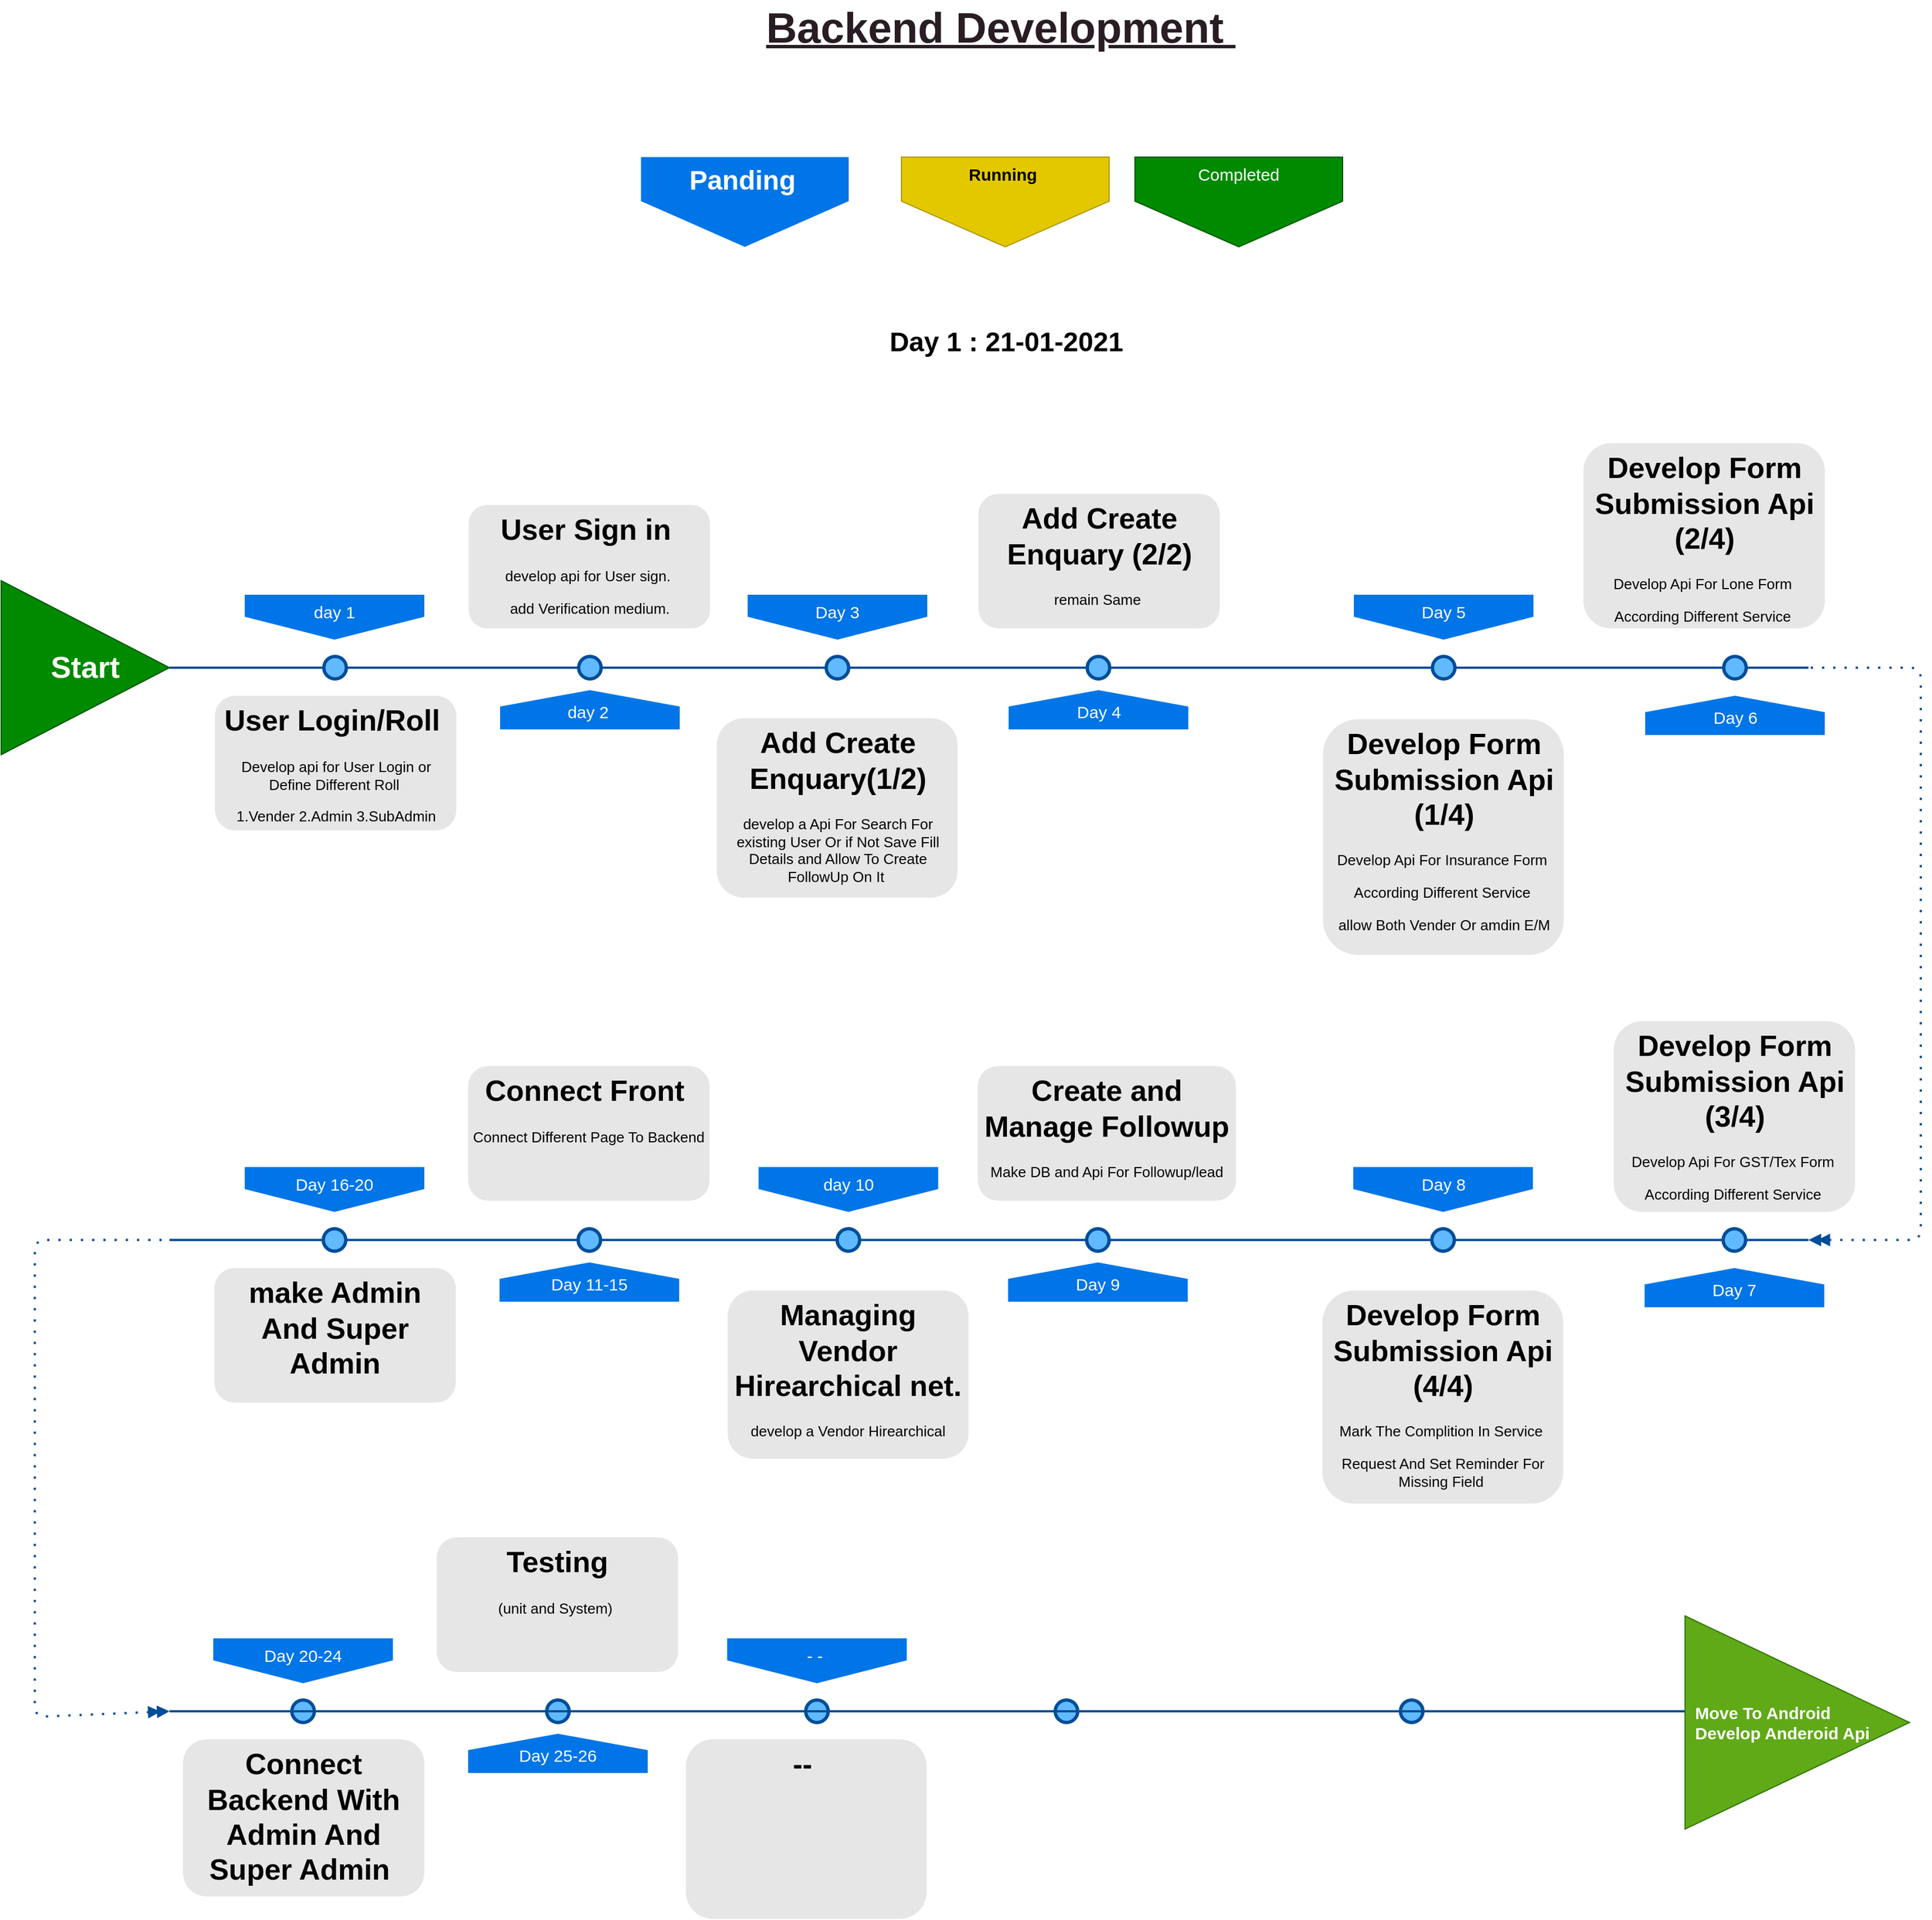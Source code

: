 <mxfile version="16.4.3" type="github">
  <diagram name="Page-1" id="82e54ff1-d628-8f03-85c4-9753963a91cd">
    <mxGraphModel dx="3563" dy="2136" grid="1" gridSize="10" guides="1" tooltips="1" connect="1" arrows="1" fold="1" page="1" pageScale="1" pageWidth="1100" pageHeight="850" background="none" math="0" shadow="0">
      <root>
        <mxCell id="0" />
        <mxCell id="1" parent="0" />
        <mxCell id="4ec97bd9e5d20128-1" value="" style="line;strokeWidth=2;html=1;fillColor=default;fontSize=28;fontColor=#004D99;strokeColor=#004D99;" parent="1" vertex="1">
          <mxGeometry x="80" y="400" width="1460" height="10" as="geometry" />
        </mxCell>
        <mxCell id="4ec97bd9e5d20128-5" value="day 1" style="shape=offPageConnector;whiteSpace=wrap;html=1;fillColor=#0075E8;fontSize=15;fontColor=#FFFFFF;size=0.509;verticalAlign=top;strokeColor=none;" parent="1" vertex="1">
          <mxGeometry x="147" y="340" width="160" height="40" as="geometry" />
        </mxCell>
        <mxCell id="4ec97bd9e5d20128-6" value="Day 5" style="shape=offPageConnector;whiteSpace=wrap;html=1;fillColor=#0075E8;fontSize=15;fontColor=#FFFFFF;size=0.509;verticalAlign=top;strokeColor=none;" parent="1" vertex="1">
          <mxGeometry x="1135" y="340" width="160" height="40" as="geometry" />
        </mxCell>
        <mxCell id="4ec97bd9e5d20128-7" value="day 2&amp;nbsp;" style="shape=offPageConnector;whiteSpace=wrap;html=1;fillColor=#0075E8;fontSize=15;fontColor=#FFFFFF;size=0.418;flipV=1;verticalAlign=bottom;strokeColor=none;spacingBottom=4;" parent="1" vertex="1">
          <mxGeometry x="374.5" y="425" width="160" height="35" as="geometry" />
        </mxCell>
        <mxCell id="4ec97bd9e5d20128-8" value="&lt;span&gt;Day 4&lt;/span&gt;" style="shape=offPageConnector;whiteSpace=wrap;html=1;fillColor=#0075E8;fontSize=15;fontColor=#FFFFFF;size=0.418;flipV=1;verticalAlign=bottom;strokeColor=none;spacingBottom=4;" parent="1" vertex="1">
          <mxGeometry x="827.5" y="425" width="160" height="35" as="geometry" />
        </mxCell>
        <mxCell id="4ec97bd9e5d20128-9" value="" style="ellipse;whiteSpace=wrap;html=1;fillColor=#61BAFF;fontSize=28;fontColor=#004D99;strokeWidth=3;strokeColor=#004D99;" parent="1" vertex="1">
          <mxGeometry x="217.5" y="395" width="20" height="20" as="geometry" />
        </mxCell>
        <mxCell id="4ec97bd9e5d20128-10" value="" style="ellipse;whiteSpace=wrap;html=1;fillColor=#61BAFF;fontSize=28;fontColor=#004D99;strokeWidth=3;strokeColor=#004D99;" parent="1" vertex="1">
          <mxGeometry x="444.5" y="395" width="20" height="20" as="geometry" />
        </mxCell>
        <mxCell id="4ec97bd9e5d20128-11" value="" style="ellipse;whiteSpace=wrap;html=1;fillColor=#61BAFF;fontSize=28;fontColor=#004D99;strokeWidth=3;strokeColor=#004D99;" parent="1" vertex="1">
          <mxGeometry x="1205" y="395" width="20" height="20" as="geometry" />
        </mxCell>
        <mxCell id="4ec97bd9e5d20128-13" value="" style="ellipse;whiteSpace=wrap;html=1;fillColor=#61BAFF;fontSize=28;fontColor=#004D99;strokeWidth=3;strokeColor=#004D99;" parent="1" vertex="1">
          <mxGeometry x="897.5" y="395" width="20" height="20" as="geometry" />
        </mxCell>
        <mxCell id="4ec97bd9e5d20128-14" value="&lt;h1&gt;User Login/Roll&amp;nbsp;&lt;/h1&gt;&lt;p&gt;Develop api for User Login or Define Different Roll&amp;nbsp;&lt;/p&gt;&lt;p&gt;1.Vender 2.Admin 3.SubAdmin&lt;/p&gt;" style="text;html=1;spacing=5;spacingTop=-20;whiteSpace=wrap;overflow=hidden;strokeColor=none;strokeWidth=3;fillColor=#E6E6E6;fontSize=13;fontColor=#000000;align=center;rounded=1;" parent="1" vertex="1">
          <mxGeometry x="120.5" y="430" width="215" height="120" as="geometry" />
        </mxCell>
        <mxCell id="4ec97bd9e5d20128-16" value="&lt;h1&gt;User Sign in&amp;nbsp;&lt;/h1&gt;&lt;p&gt;develop api for User sign.&amp;nbsp;&lt;/p&gt;&lt;p&gt;add Verification medium.&lt;/p&gt;" style="text;html=1;spacing=5;spacingTop=-20;whiteSpace=wrap;overflow=hidden;strokeColor=none;strokeWidth=3;fillColor=#E6E6E6;fontSize=13;fontColor=#000000;align=center;rounded=1;" parent="1" vertex="1">
          <mxGeometry x="346.5" y="260" width="215" height="110" as="geometry" />
        </mxCell>
        <mxCell id="4ec97bd9e5d20128-17" value="&lt;h1&gt;Develop Form Submission Api (1/4)&lt;/h1&gt;&lt;p&gt;Develop Api For Insurance Form&amp;nbsp;&lt;/p&gt;&lt;p&gt;According Different Service&amp;nbsp;&lt;/p&gt;&lt;p&gt;allow Both Vender Or amdin E/M&lt;/p&gt;" style="text;html=1;spacing=5;spacingTop=-20;whiteSpace=wrap;overflow=hidden;strokeColor=none;strokeWidth=3;fillColor=#E6E6E6;fontSize=13;fontColor=#000000;align=center;rounded=1;" parent="1" vertex="1">
          <mxGeometry x="1107.5" y="451" width="214.5" height="210" as="geometry" />
        </mxCell>
        <mxCell id="4ec97bd9e5d20128-18" value="&lt;h1&gt;Add Create Enquary (2/2)&lt;/h1&gt;&lt;p&gt;remain Same&amp;nbsp;&lt;/p&gt;" style="text;html=1;spacing=5;spacingTop=-20;whiteSpace=wrap;overflow=hidden;strokeColor=none;strokeWidth=3;fillColor=#E6E6E6;fontSize=13;fontColor=#000000;align=center;rounded=1;" parent="1" vertex="1">
          <mxGeometry x="800.5" y="250" width="215" height="120" as="geometry" />
        </mxCell>
        <mxCell id="hN0ZOMY8nhzSHphKRqcB-3" value="Day 6" style="shape=offPageConnector;whiteSpace=wrap;html=1;fillColor=#0075E8;fontSize=15;fontColor=#FFFFFF;size=0.418;flipV=1;verticalAlign=bottom;strokeColor=none;spacingBottom=4;" parent="1" vertex="1">
          <mxGeometry x="1394.5" y="430" width="160" height="35" as="geometry" />
        </mxCell>
        <mxCell id="hN0ZOMY8nhzSHphKRqcB-4" value="" style="ellipse;whiteSpace=wrap;html=1;fillColor=#61BAFF;fontSize=28;fontColor=#004D99;strokeWidth=3;strokeColor=#004D99;" parent="1" vertex="1">
          <mxGeometry x="1464.5" y="395" width="20" height="20" as="geometry" />
        </mxCell>
        <mxCell id="hN0ZOMY8nhzSHphKRqcB-5" value="&lt;h1&gt;Develop Form Submission Api (2/4)&lt;/h1&gt;&lt;h1&gt;&lt;p style=&quot;font-size: 13px ; font-weight: 400&quot;&gt;Develop Api For Lone Form&amp;nbsp;&lt;/p&gt;&lt;p style=&quot;font-size: 13px ; font-weight: 400&quot;&gt;According Different Service&amp;nbsp;&lt;/p&gt;&lt;/h1&gt;" style="text;html=1;spacing=5;spacingTop=-20;whiteSpace=wrap;overflow=hidden;strokeColor=none;strokeWidth=3;fillColor=#E6E6E6;fontSize=13;fontColor=#000000;align=center;rounded=1;" parent="1" vertex="1">
          <mxGeometry x="1339.5" y="205" width="215" height="165" as="geometry" />
        </mxCell>
        <mxCell id="hN0ZOMY8nhzSHphKRqcB-15" value="" style="line;strokeWidth=2;html=1;fillColor=none;fontSize=28;fontColor=#004D99;strokeColor=#004D99;" parent="1" vertex="1">
          <mxGeometry x="80" y="910" width="1460" height="10" as="geometry" />
        </mxCell>
        <mxCell id="hN0ZOMY8nhzSHphKRqcB-16" value="Day 16-20" style="shape=offPageConnector;whiteSpace=wrap;html=1;fillColor=#0075E8;fontSize=15;fontColor=#FFFFFF;size=0.509;verticalAlign=top;strokeColor=none;" parent="1" vertex="1">
          <mxGeometry x="147" y="850" width="160" height="40" as="geometry" />
        </mxCell>
        <mxCell id="hN0ZOMY8nhzSHphKRqcB-17" value="Day 8" style="shape=offPageConnector;whiteSpace=wrap;html=1;fillColor=#0075E8;fontSize=15;fontColor=#FFFFFF;size=0.509;verticalAlign=top;strokeColor=none;" parent="1" vertex="1">
          <mxGeometry x="1134.5" y="850" width="160" height="40" as="geometry" />
        </mxCell>
        <mxCell id="hN0ZOMY8nhzSHphKRqcB-18" value="Day 11-15" style="shape=offPageConnector;whiteSpace=wrap;html=1;fillColor=#0075E8;fontSize=15;fontColor=#FFFFFF;size=0.418;flipV=1;verticalAlign=bottom;strokeColor=none;spacingBottom=4;" parent="1" vertex="1">
          <mxGeometry x="374" y="935" width="160" height="35" as="geometry" />
        </mxCell>
        <mxCell id="hN0ZOMY8nhzSHphKRqcB-19" value="Day 9" style="shape=offPageConnector;whiteSpace=wrap;html=1;fillColor=#0075E8;fontSize=15;fontColor=#FFFFFF;size=0.418;flipV=1;verticalAlign=bottom;strokeColor=none;spacingBottom=4;" parent="1" vertex="1">
          <mxGeometry x="827" y="935" width="160" height="35" as="geometry" />
        </mxCell>
        <mxCell id="hN0ZOMY8nhzSHphKRqcB-20" value="" style="ellipse;whiteSpace=wrap;html=1;fillColor=#61BAFF;fontSize=28;fontColor=#004D99;strokeWidth=3;strokeColor=#004D99;" parent="1" vertex="1">
          <mxGeometry x="217" y="905" width="20" height="20" as="geometry" />
        </mxCell>
        <mxCell id="hN0ZOMY8nhzSHphKRqcB-21" value="" style="ellipse;whiteSpace=wrap;html=1;fillColor=#61BAFF;fontSize=28;fontColor=#004D99;strokeWidth=3;strokeColor=#004D99;" parent="1" vertex="1">
          <mxGeometry x="444" y="905" width="20" height="20" as="geometry" />
        </mxCell>
        <mxCell id="hN0ZOMY8nhzSHphKRqcB-22" value="" style="ellipse;whiteSpace=wrap;html=1;fillColor=#61BAFF;fontSize=28;fontColor=#004D99;strokeWidth=3;strokeColor=#004D99;" parent="1" vertex="1">
          <mxGeometry x="1204.5" y="905" width="20" height="20" as="geometry" />
        </mxCell>
        <mxCell id="hN0ZOMY8nhzSHphKRqcB-23" value="" style="ellipse;whiteSpace=wrap;html=1;fillColor=#61BAFF;fontSize=28;fontColor=#004D99;strokeWidth=3;strokeColor=#004D99;" parent="1" vertex="1">
          <mxGeometry x="897" y="905" width="20" height="20" as="geometry" />
        </mxCell>
        <mxCell id="hN0ZOMY8nhzSHphKRqcB-24" value="&lt;h1&gt;make Admin And Super Admin&lt;/h1&gt;" style="text;html=1;spacing=5;spacingTop=-20;whiteSpace=wrap;overflow=hidden;strokeColor=none;strokeWidth=3;fillColor=#E6E6E6;fontSize=13;fontColor=#000000;align=center;rounded=1;" parent="1" vertex="1">
          <mxGeometry x="120" y="940" width="215" height="120" as="geometry" />
        </mxCell>
        <mxCell id="hN0ZOMY8nhzSHphKRqcB-25" value="&lt;h1&gt;Connect Front&amp;nbsp;&lt;/h1&gt;&lt;p&gt;Connect Different Page To Backend&lt;/p&gt;" style="text;html=1;spacing=5;spacingTop=-20;whiteSpace=wrap;overflow=hidden;strokeColor=none;strokeWidth=3;fillColor=#E6E6E6;fontSize=13;fontColor=#000000;align=center;rounded=1;" parent="1" vertex="1">
          <mxGeometry x="346" y="760" width="215" height="120" as="geometry" />
        </mxCell>
        <mxCell id="hN0ZOMY8nhzSHphKRqcB-26" value="&lt;h1&gt;Develop Form Submission Api (4/4)&lt;/h1&gt;&lt;h1&gt;&lt;p style=&quot;font-size: 13px ; font-weight: 400&quot;&gt;Mark The Complition In Service&amp;nbsp;&lt;/p&gt;&lt;p style=&quot;font-size: 13px ; font-weight: 400&quot;&gt;Request And Set Reminder For Missing Field&amp;nbsp;&lt;/p&gt;&lt;/h1&gt;" style="text;html=1;spacing=5;spacingTop=-20;whiteSpace=wrap;overflow=hidden;strokeColor=none;strokeWidth=3;fillColor=#E6E6E6;fontSize=13;fontColor=#000000;align=center;rounded=1;" parent="1" vertex="1">
          <mxGeometry x="1107" y="960" width="214.5" height="190" as="geometry" />
        </mxCell>
        <mxCell id="hN0ZOMY8nhzSHphKRqcB-27" value="&lt;h1&gt;Create and Manage Followup&lt;/h1&gt;&lt;h1&gt;&lt;p style=&quot;font-size: 13px ; font-weight: 400&quot;&gt;Make DB and Api For Followup/lead&lt;/p&gt;&lt;/h1&gt;" style="text;html=1;spacing=5;spacingTop=-20;whiteSpace=wrap;overflow=hidden;strokeColor=none;strokeWidth=3;fillColor=#E6E6E6;fontSize=13;fontColor=#000000;align=center;rounded=1;" parent="1" vertex="1">
          <mxGeometry x="800" y="760" width="230" height="120" as="geometry" />
        </mxCell>
        <mxCell id="hN0ZOMY8nhzSHphKRqcB-28" value="Day 7" style="shape=offPageConnector;whiteSpace=wrap;html=1;fillColor=#0075E8;fontSize=15;fontColor=#FFFFFF;size=0.418;flipV=1;verticalAlign=bottom;strokeColor=none;spacingBottom=4;" parent="1" vertex="1">
          <mxGeometry x="1394" y="940" width="160" height="35" as="geometry" />
        </mxCell>
        <mxCell id="hN0ZOMY8nhzSHphKRqcB-29" value="" style="ellipse;whiteSpace=wrap;html=1;fillColor=#61BAFF;fontSize=28;fontColor=#004D99;strokeWidth=3;strokeColor=#004D99;" parent="1" vertex="1">
          <mxGeometry x="1464" y="905" width="20" height="20" as="geometry" />
        </mxCell>
        <mxCell id="hN0ZOMY8nhzSHphKRqcB-30" value="&lt;h1&gt;Develop Form Submission Api (3/4)&lt;/h1&gt;&lt;h1&gt;&lt;p style=&quot;font-size: 13px ; font-weight: 400&quot;&gt;Develop Api For GST/Tex Form&amp;nbsp;&lt;/p&gt;&lt;p style=&quot;font-size: 13px ; font-weight: 400&quot;&gt;According Different Service&amp;nbsp;&lt;/p&gt;&lt;/h1&gt;" style="text;html=1;spacing=5;spacingTop=-20;whiteSpace=wrap;overflow=hidden;strokeColor=none;strokeWidth=3;fillColor=#E6E6E6;fontSize=13;fontColor=#000000;align=center;rounded=1;" parent="1" vertex="1">
          <mxGeometry x="1366.5" y="720" width="215" height="170" as="geometry" />
        </mxCell>
        <mxCell id="hN0ZOMY8nhzSHphKRqcB-31" value="Day 3" style="shape=offPageConnector;whiteSpace=wrap;html=1;fillColor=#0075E8;fontSize=15;fontColor=#FFFFFF;size=0.509;verticalAlign=top;strokeColor=none;" parent="1" vertex="1">
          <mxGeometry x="595" y="340" width="160" height="40" as="geometry" />
        </mxCell>
        <mxCell id="hN0ZOMY8nhzSHphKRqcB-32" value="" style="ellipse;whiteSpace=wrap;html=1;fillColor=#61BAFF;fontSize=28;fontColor=#004D99;strokeWidth=3;strokeColor=#004D99;" parent="1" vertex="1">
          <mxGeometry x="665" y="395" width="20" height="20" as="geometry" />
        </mxCell>
        <mxCell id="hN0ZOMY8nhzSHphKRqcB-33" value="&lt;h1&gt;Add Create Enquary(1/2)&lt;/h1&gt;&lt;p&gt;develop a Api For Search For existing User Or if Not Save Fill Details and Allow To Create FollowUp On It&amp;nbsp;&lt;/p&gt;" style="text;html=1;spacing=5;spacingTop=-20;whiteSpace=wrap;overflow=hidden;strokeColor=none;strokeWidth=3;fillColor=#E6E6E6;fontSize=13;fontColor=#000000;align=center;rounded=1;" parent="1" vertex="1">
          <mxGeometry x="567.5" y="450" width="214.5" height="160" as="geometry" />
        </mxCell>
        <mxCell id="hN0ZOMY8nhzSHphKRqcB-34" value="day 10" style="shape=offPageConnector;whiteSpace=wrap;html=1;fillColor=#0075E8;fontSize=15;fontColor=#FFFFFF;size=0.509;verticalAlign=top;strokeColor=none;" parent="1" vertex="1">
          <mxGeometry x="604.75" y="850" width="160" height="40" as="geometry" />
        </mxCell>
        <mxCell id="hN0ZOMY8nhzSHphKRqcB-35" value="" style="ellipse;whiteSpace=wrap;html=1;fillColor=#61BAFF;fontSize=28;fontColor=#004D99;strokeWidth=3;strokeColor=#004D99;" parent="1" vertex="1">
          <mxGeometry x="674.75" y="905" width="20" height="20" as="geometry" />
        </mxCell>
        <mxCell id="hN0ZOMY8nhzSHphKRqcB-36" value="&lt;h1&gt;Managing Vendor Hirearchical net.&lt;/h1&gt;&lt;p&gt;develop a Vendor Hirearchical&lt;/p&gt;" style="text;html=1;spacing=5;spacingTop=-20;whiteSpace=wrap;overflow=hidden;strokeColor=none;strokeWidth=3;fillColor=#E6E6E6;fontSize=13;fontColor=#000000;align=center;rounded=1;" parent="1" vertex="1">
          <mxGeometry x="577.25" y="960" width="214.5" height="150" as="geometry" />
        </mxCell>
        <mxCell id="hN0ZOMY8nhzSHphKRqcB-37" value="Day 20-24" style="shape=offPageConnector;whiteSpace=wrap;html=1;fillColor=#0075E8;fontSize=15;fontColor=#FFFFFF;size=0.509;verticalAlign=top;strokeColor=none;" parent="1" vertex="1">
          <mxGeometry x="119" y="1270" width="160" height="40" as="geometry" />
        </mxCell>
        <mxCell id="hN0ZOMY8nhzSHphKRqcB-39" value="Day 25-26" style="shape=offPageConnector;whiteSpace=wrap;html=1;fillColor=#0075E8;fontSize=15;fontColor=#FFFFFF;size=0.418;flipV=1;verticalAlign=bottom;strokeColor=none;spacingBottom=4;" parent="1" vertex="1">
          <mxGeometry x="346" y="1355" width="160" height="35" as="geometry" />
        </mxCell>
        <mxCell id="hN0ZOMY8nhzSHphKRqcB-41" value="" style="ellipse;whiteSpace=wrap;html=1;fillColor=#61BAFF;fontSize=28;fontColor=#004D99;strokeWidth=3;strokeColor=#004D99;" parent="1" vertex="1">
          <mxGeometry x="189" y="1325" width="20" height="20" as="geometry" />
        </mxCell>
        <mxCell id="hN0ZOMY8nhzSHphKRqcB-42" value="" style="ellipse;whiteSpace=wrap;html=1;fillColor=#61BAFF;fontSize=28;fontColor=#004D99;strokeWidth=3;strokeColor=#004D99;" parent="1" vertex="1">
          <mxGeometry x="416" y="1325" width="20" height="20" as="geometry" />
        </mxCell>
        <mxCell id="hN0ZOMY8nhzSHphKRqcB-43" value="" style="ellipse;whiteSpace=wrap;html=1;fillColor=#61BAFF;fontSize=28;fontColor=#004D99;strokeWidth=3;strokeColor=#004D99;" parent="1" vertex="1">
          <mxGeometry x="1176.5" y="1325" width="20" height="20" as="geometry" />
        </mxCell>
        <mxCell id="hN0ZOMY8nhzSHphKRqcB-44" value="" style="ellipse;whiteSpace=wrap;html=1;fillColor=#61BAFF;fontSize=28;fontColor=#004D99;strokeWidth=3;strokeColor=#004D99;" parent="1" vertex="1">
          <mxGeometry x="869" y="1325" width="20" height="20" as="geometry" />
        </mxCell>
        <mxCell id="hN0ZOMY8nhzSHphKRqcB-45" value="&lt;h1&gt;Connect Backend With Admin And Super Admin&amp;nbsp;&lt;/h1&gt;" style="text;html=1;spacing=5;spacingTop=-20;whiteSpace=wrap;overflow=hidden;strokeColor=none;strokeWidth=3;fillColor=#E6E6E6;fontSize=13;fontColor=#000000;align=center;rounded=1;" parent="1" vertex="1">
          <mxGeometry x="92" y="1360" width="215" height="140" as="geometry" />
        </mxCell>
        <mxCell id="hN0ZOMY8nhzSHphKRqcB-46" value="&lt;h1&gt;&amp;nbsp;Testing&amp;nbsp;&lt;/h1&gt;&lt;div&gt;(unit and System)&amp;nbsp;&lt;/div&gt;" style="text;html=1;spacing=5;spacingTop=-20;whiteSpace=wrap;overflow=hidden;strokeColor=none;strokeWidth=3;fillColor=#E6E6E6;fontSize=13;fontColor=#000000;align=center;rounded=1;" parent="1" vertex="1">
          <mxGeometry x="318" y="1180" width="215" height="120" as="geometry" />
        </mxCell>
        <mxCell id="hN0ZOMY8nhzSHphKRqcB-50" value="" style="ellipse;whiteSpace=wrap;html=1;fillColor=#61BAFF;fontSize=28;fontColor=#004D99;strokeWidth=3;strokeColor=#004D99;" parent="1" vertex="1">
          <mxGeometry x="1436" y="1325" width="20" height="20" as="geometry" />
        </mxCell>
        <mxCell id="hN0ZOMY8nhzSHphKRqcB-52" value="- -&amp;nbsp;" style="shape=offPageConnector;whiteSpace=wrap;html=1;fillColor=#0075E8;fontSize=15;fontColor=#FFFFFF;size=0.509;verticalAlign=top;strokeColor=none;" parent="1" vertex="1">
          <mxGeometry x="576.75" y="1270" width="160" height="40" as="geometry" />
        </mxCell>
        <mxCell id="hN0ZOMY8nhzSHphKRqcB-53" value="" style="ellipse;whiteSpace=wrap;html=1;fillColor=#61BAFF;fontSize=28;fontColor=#004D99;strokeWidth=3;strokeColor=#004D99;" parent="1" vertex="1">
          <mxGeometry x="646.75" y="1325" width="20" height="20" as="geometry" />
        </mxCell>
        <mxCell id="hN0ZOMY8nhzSHphKRqcB-54" value="&lt;h1&gt;--&amp;nbsp;&lt;/h1&gt;" style="text;html=1;spacing=5;spacingTop=-20;whiteSpace=wrap;overflow=hidden;strokeColor=none;strokeWidth=3;fillColor=#E6E6E6;fontSize=13;fontColor=#000000;align=center;rounded=1;" parent="1" vertex="1">
          <mxGeometry x="540" y="1360" width="214.5" height="160" as="geometry" />
        </mxCell>
        <mxCell id="mv-_z-K0Azz3Png0VcxD-1" value="" style="line;strokeWidth=2;html=1;fillColor=none;fontSize=28;fontColor=#004D99;strokeColor=#004D99;" vertex="1" parent="1">
          <mxGeometry x="80" y="1330" width="1460" height="10" as="geometry" />
        </mxCell>
        <mxCell id="mv-_z-K0Azz3Png0VcxD-4" value="" style="endArrow=none;html=1;fontSize=13;entryX=1;entryY=0.5;entryDx=0;entryDy=0;entryPerimeter=0;exitX=1;exitY=0.5;exitDx=0;exitDy=0;exitPerimeter=0;fillColor=#0050ef;strokeColor=#004D99;strokeWidth=2;rounded=1;dashed=1;dashPattern=1 4;startArrow=doubleBlock;startFill=1;endFill=0;" edge="1" parent="1" source="hN0ZOMY8nhzSHphKRqcB-15" target="4ec97bd9e5d20128-1">
          <mxGeometry width="50" height="50" relative="1" as="geometry">
            <mxPoint x="1490" y="500" as="sourcePoint" />
            <mxPoint x="1540" y="450" as="targetPoint" />
            <Array as="points">
              <mxPoint x="1640" y="915" />
              <mxPoint x="1640" y="405" />
            </Array>
          </mxGeometry>
        </mxCell>
        <mxCell id="mv-_z-K0Azz3Png0VcxD-5" value="" style="endArrow=none;html=1;fontSize=13;entryX=0;entryY=0.5;entryDx=0;entryDy=0;entryPerimeter=0;fillColor=#0050ef;strokeColor=#004D99;strokeWidth=2;rounded=1;dashed=1;dashPattern=1 4;startArrow=doubleBlock;startFill=1;endFill=0;exitX=0;exitY=0.5;exitDx=0;exitDy=0;exitPerimeter=0;" edge="1" parent="1" source="mv-_z-K0Azz3Png0VcxD-1" target="hN0ZOMY8nhzSHphKRqcB-15">
          <mxGeometry width="50" height="50" relative="1" as="geometry">
            <mxPoint x="-130" y="1430" as="sourcePoint" />
            <mxPoint x="-160" y="910" as="targetPoint" />
            <Array as="points">
              <mxPoint x="-40" y="1340" />
              <mxPoint x="-40" y="915" />
            </Array>
          </mxGeometry>
        </mxCell>
        <mxCell id="mv-_z-K0Azz3Png0VcxD-6" value="&lt;b style=&quot;font-size: 15px&quot;&gt;Move To Android&amp;nbsp;&lt;br&gt;Develop Anderoid Api&lt;/b&gt;" style="triangle;whiteSpace=wrap;html=1;fontSize=13;strokeColor=#2D7600;fillColor=#60a917;align=left;spacingLeft=7;fontColor=#ffffff;" vertex="1" parent="1">
          <mxGeometry x="1430" y="1250" width="200" height="190" as="geometry" />
        </mxCell>
        <mxCell id="mv-_z-K0Azz3Png0VcxD-7" value="&lt;b&gt;&lt;font style=&quot;font-size: 27px&quot; color=&quot;#fff9f7&quot;&gt;Start&lt;/font&gt;&lt;/b&gt;" style="triangle;whiteSpace=wrap;html=1;fontSize=15;strokeColor=#005700;fillColor=#008a00;fontColor=#ffffff;" vertex="1" parent="1">
          <mxGeometry x="-70" y="327.5" width="150" height="155" as="geometry" />
        </mxCell>
        <mxCell id="mv-_z-K0Azz3Png0VcxD-8" value="&lt;font color=&quot;#291d24&quot; size=&quot;1&quot;&gt;&lt;b style=&quot;font-size: 38px&quot;&gt;&lt;u&gt;Backend Development&amp;nbsp;&lt;/u&gt;&lt;/b&gt;&lt;/font&gt;" style="text;html=1;align=center;verticalAlign=middle;resizable=0;points=[];autosize=1;strokeColor=none;fillColor=none;fontSize=27;fontColor=#FFF9F7;" vertex="1" parent="1">
          <mxGeometry x="604.75" y="-190" width="430" height="50" as="geometry" />
        </mxCell>
        <mxCell id="mv-_z-K0Azz3Png0VcxD-9" value="&lt;span&gt;&lt;font style=&quot;font-size: 24px&quot;&gt;Panding&lt;/font&gt;&lt;/span&gt;&amp;nbsp;" style="shape=offPageConnector;whiteSpace=wrap;html=1;fillColor=#0075E8;fontSize=15;fontColor=#FFFFFF;size=0.509;verticalAlign=top;strokeColor=none;fontStyle=1" vertex="1" parent="1">
          <mxGeometry x="500" y="-50" width="185" height="80" as="geometry" />
        </mxCell>
        <mxCell id="mv-_z-K0Azz3Png0VcxD-12" value="Completed" style="shape=offPageConnector;whiteSpace=wrap;html=1;fillColor=#008a00;fontSize=15;fontColor=#ffffff;size=0.509;verticalAlign=top;strokeColor=#005700;" vertex="1" parent="1">
          <mxGeometry x="940" y="-50" width="185" height="80" as="geometry" />
        </mxCell>
        <mxCell id="mv-_z-K0Azz3Png0VcxD-13" value="Running&amp;nbsp;" style="shape=offPageConnector;whiteSpace=wrap;html=1;fillColor=#e3c800;fontSize=15;fontColor=#000000;size=0.509;verticalAlign=top;strokeColor=#B09500;fontStyle=1" vertex="1" parent="1">
          <mxGeometry x="732" y="-50" width="185" height="80" as="geometry" />
        </mxCell>
        <mxCell id="mv-_z-K0Azz3Png0VcxD-14" value="&lt;font color=&quot;#000000&quot;&gt;&lt;b&gt;Day 1 : 21-01-2021&lt;/b&gt;&lt;/font&gt;" style="text;html=1;align=center;verticalAlign=middle;resizable=0;points=[];autosize=1;strokeColor=none;fillColor=none;fontSize=24;fontColor=#FFFFFF;" vertex="1" parent="1">
          <mxGeometry x="714.5" y="100" width="220" height="30" as="geometry" />
        </mxCell>
      </root>
    </mxGraphModel>
  </diagram>
</mxfile>
